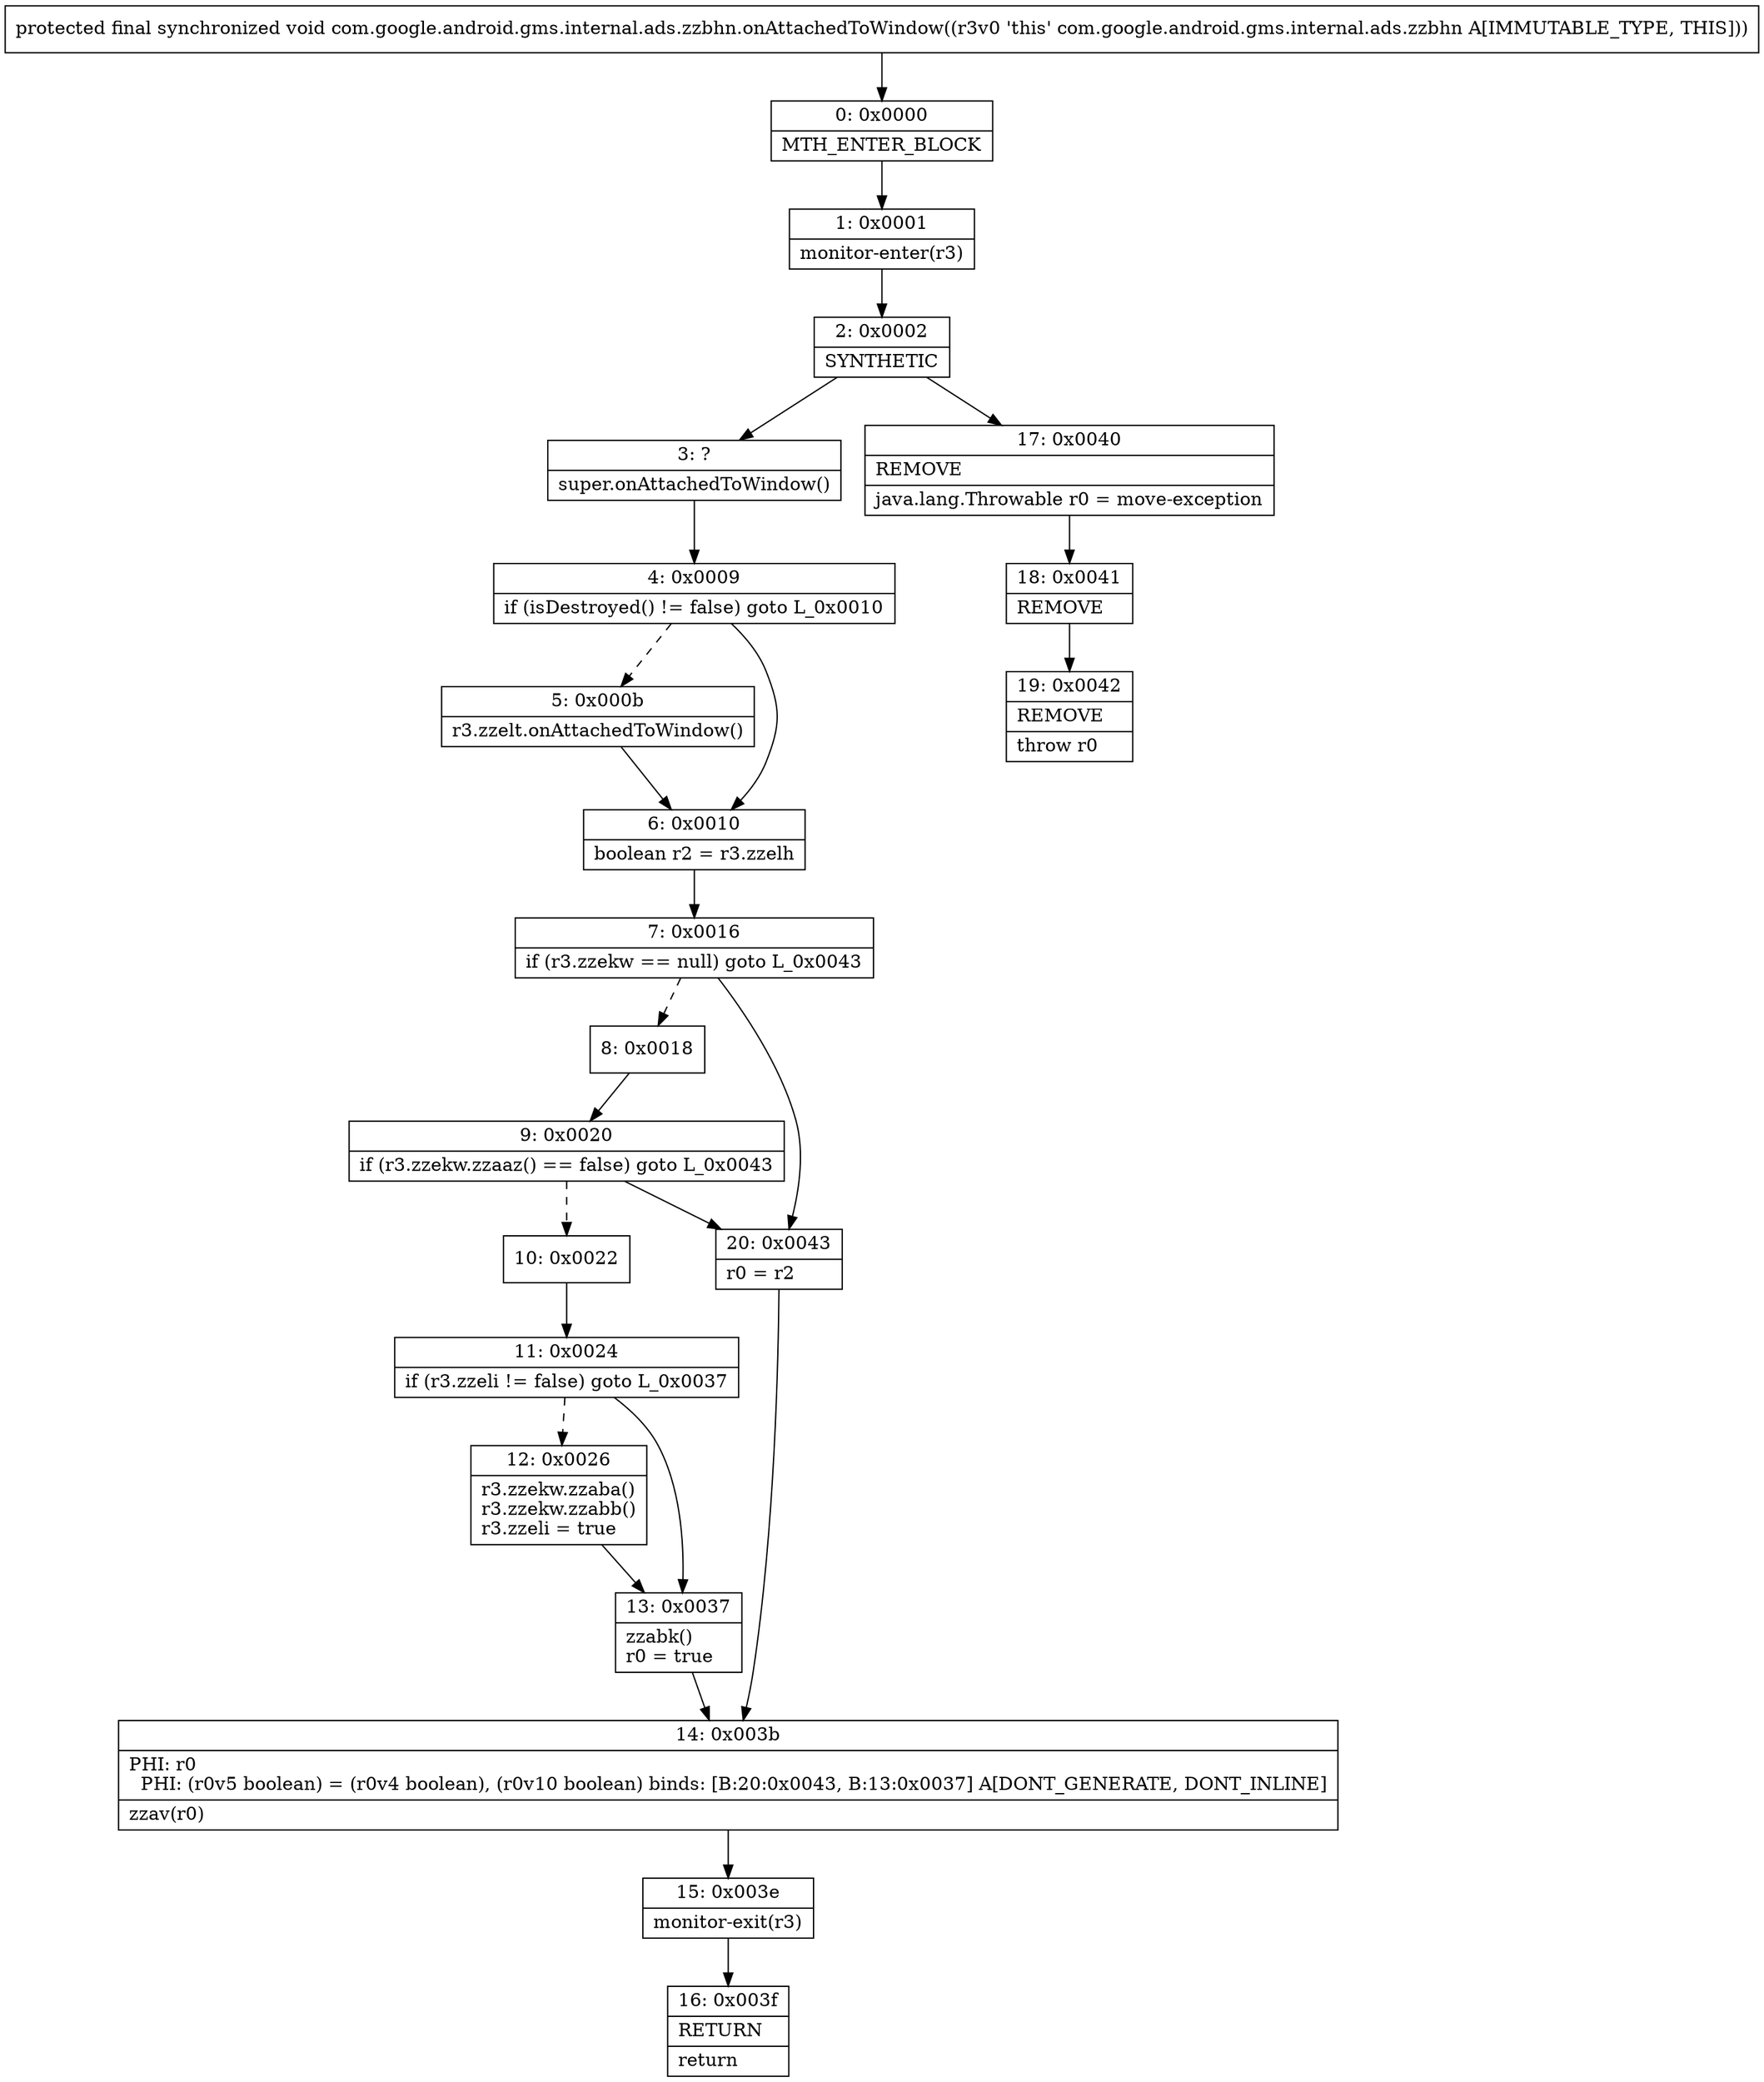 digraph "CFG forcom.google.android.gms.internal.ads.zzbhn.onAttachedToWindow()V" {
Node_0 [shape=record,label="{0\:\ 0x0000|MTH_ENTER_BLOCK\l}"];
Node_1 [shape=record,label="{1\:\ 0x0001|monitor\-enter(r3)\l}"];
Node_2 [shape=record,label="{2\:\ 0x0002|SYNTHETIC\l}"];
Node_3 [shape=record,label="{3\:\ ?|super.onAttachedToWindow()\l}"];
Node_4 [shape=record,label="{4\:\ 0x0009|if (isDestroyed() != false) goto L_0x0010\l}"];
Node_5 [shape=record,label="{5\:\ 0x000b|r3.zzelt.onAttachedToWindow()\l}"];
Node_6 [shape=record,label="{6\:\ 0x0010|boolean r2 = r3.zzelh\l}"];
Node_7 [shape=record,label="{7\:\ 0x0016|if (r3.zzekw == null) goto L_0x0043\l}"];
Node_8 [shape=record,label="{8\:\ 0x0018}"];
Node_9 [shape=record,label="{9\:\ 0x0020|if (r3.zzekw.zzaaz() == false) goto L_0x0043\l}"];
Node_10 [shape=record,label="{10\:\ 0x0022}"];
Node_11 [shape=record,label="{11\:\ 0x0024|if (r3.zzeli != false) goto L_0x0037\l}"];
Node_12 [shape=record,label="{12\:\ 0x0026|r3.zzekw.zzaba()\lr3.zzekw.zzabb()\lr3.zzeli = true\l}"];
Node_13 [shape=record,label="{13\:\ 0x0037|zzabk()\lr0 = true\l}"];
Node_14 [shape=record,label="{14\:\ 0x003b|PHI: r0 \l  PHI: (r0v5 boolean) = (r0v4 boolean), (r0v10 boolean) binds: [B:20:0x0043, B:13:0x0037] A[DONT_GENERATE, DONT_INLINE]\l|zzav(r0)\l}"];
Node_15 [shape=record,label="{15\:\ 0x003e|monitor\-exit(r3)\l}"];
Node_16 [shape=record,label="{16\:\ 0x003f|RETURN\l|return\l}"];
Node_17 [shape=record,label="{17\:\ 0x0040|REMOVE\l|java.lang.Throwable r0 = move\-exception\l}"];
Node_18 [shape=record,label="{18\:\ 0x0041|REMOVE\l}"];
Node_19 [shape=record,label="{19\:\ 0x0042|REMOVE\l|throw r0\l}"];
Node_20 [shape=record,label="{20\:\ 0x0043|r0 = r2\l}"];
MethodNode[shape=record,label="{protected final synchronized void com.google.android.gms.internal.ads.zzbhn.onAttachedToWindow((r3v0 'this' com.google.android.gms.internal.ads.zzbhn A[IMMUTABLE_TYPE, THIS])) }"];
MethodNode -> Node_0;
Node_0 -> Node_1;
Node_1 -> Node_2;
Node_2 -> Node_3;
Node_2 -> Node_17;
Node_3 -> Node_4;
Node_4 -> Node_5[style=dashed];
Node_4 -> Node_6;
Node_5 -> Node_6;
Node_6 -> Node_7;
Node_7 -> Node_8[style=dashed];
Node_7 -> Node_20;
Node_8 -> Node_9;
Node_9 -> Node_10[style=dashed];
Node_9 -> Node_20;
Node_10 -> Node_11;
Node_11 -> Node_12[style=dashed];
Node_11 -> Node_13;
Node_12 -> Node_13;
Node_13 -> Node_14;
Node_14 -> Node_15;
Node_15 -> Node_16;
Node_17 -> Node_18;
Node_18 -> Node_19;
Node_20 -> Node_14;
}

